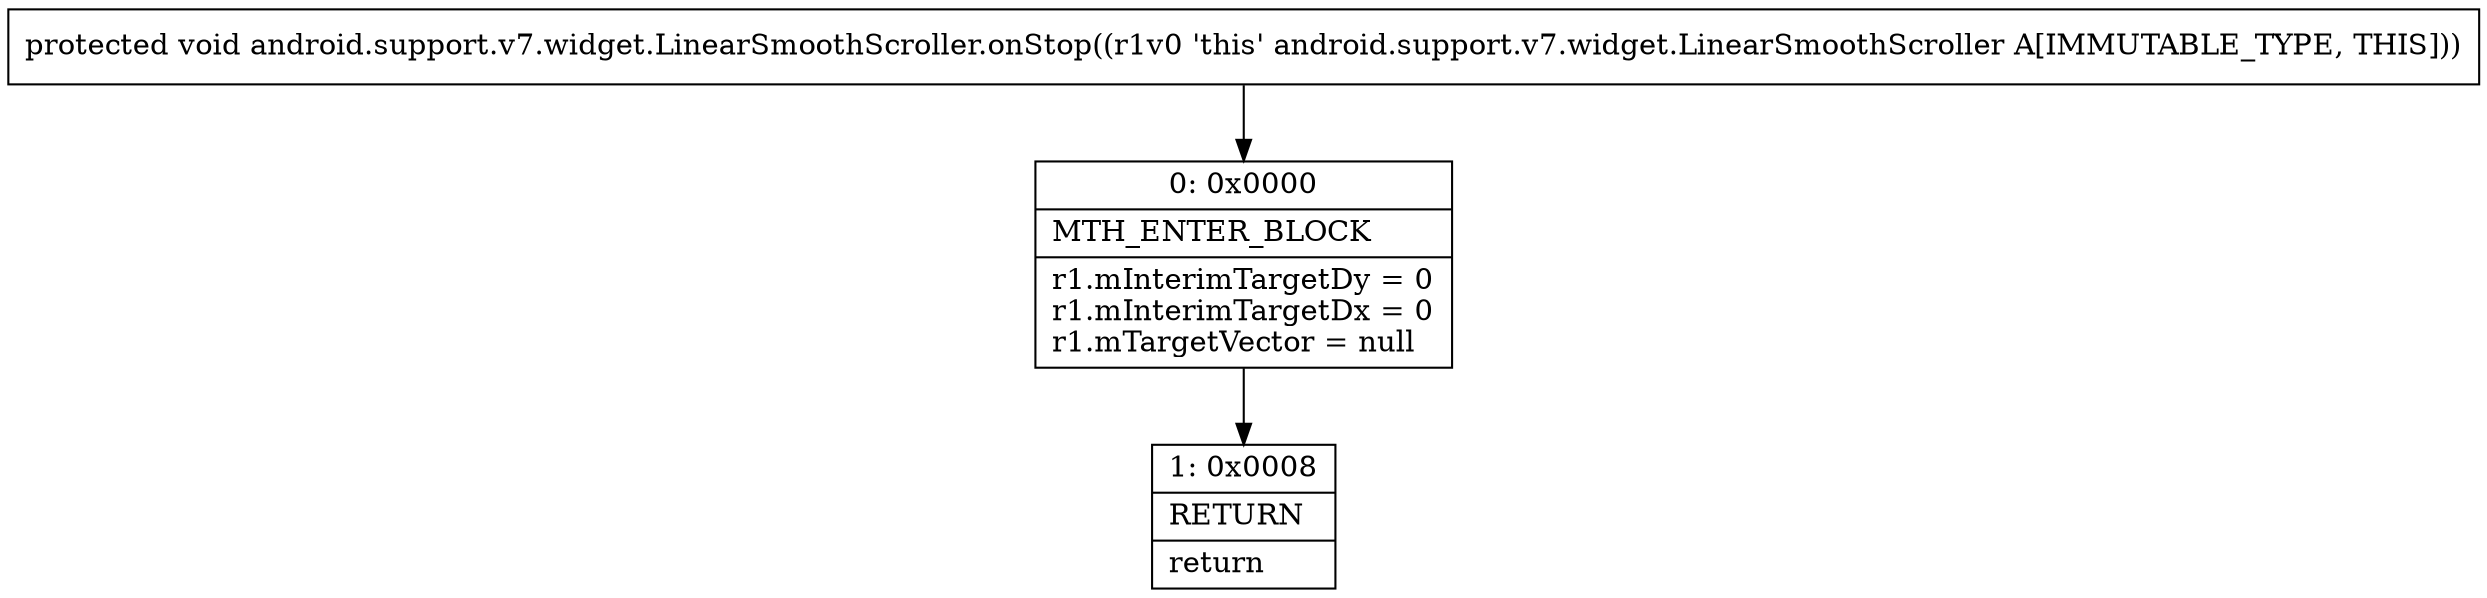 digraph "CFG forandroid.support.v7.widget.LinearSmoothScroller.onStop()V" {
Node_0 [shape=record,label="{0\:\ 0x0000|MTH_ENTER_BLOCK\l|r1.mInterimTargetDy = 0\lr1.mInterimTargetDx = 0\lr1.mTargetVector = null\l}"];
Node_1 [shape=record,label="{1\:\ 0x0008|RETURN\l|return\l}"];
MethodNode[shape=record,label="{protected void android.support.v7.widget.LinearSmoothScroller.onStop((r1v0 'this' android.support.v7.widget.LinearSmoothScroller A[IMMUTABLE_TYPE, THIS])) }"];
MethodNode -> Node_0;
Node_0 -> Node_1;
}

